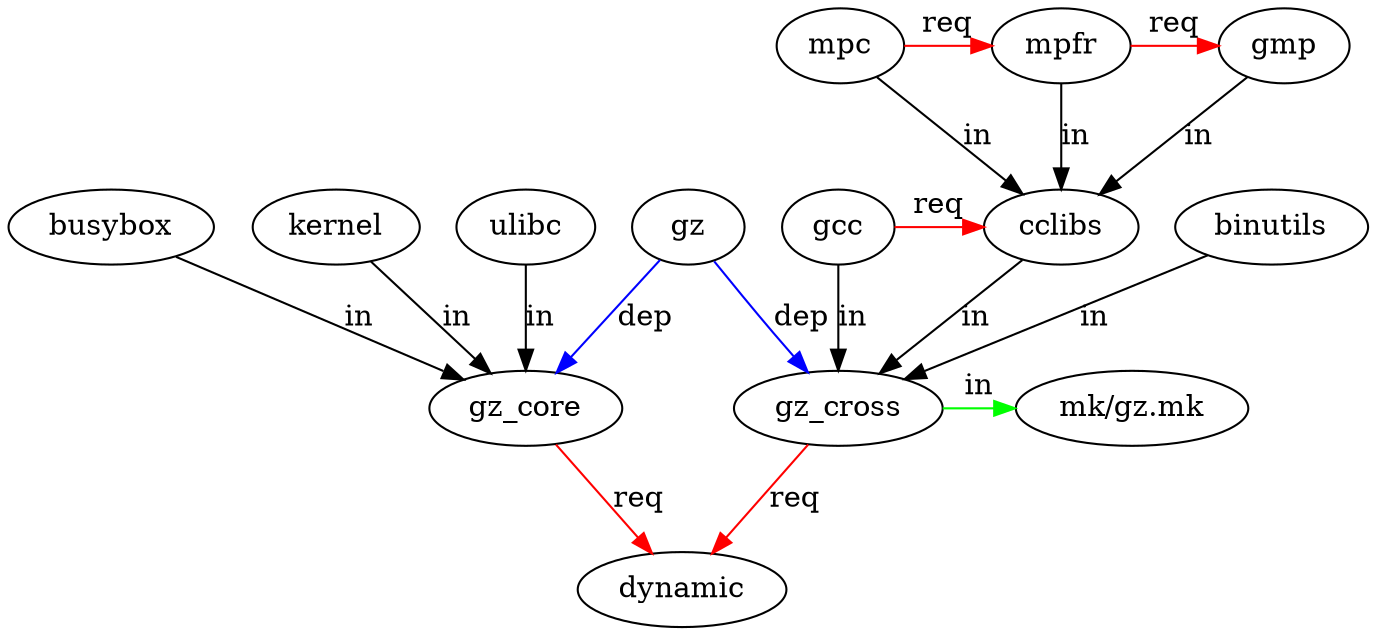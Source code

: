 digraph {
	#rankdir=LR;
	gz -> gz_cross [label=dep,color=blue];
	gz -> gz_core [label=dep,color=blue];
	gmp -> cclibs -> gz_cross [label=in];
	mpc -> cclibs [label=in];
	mpfr -> cclibs [label=in];
	binutils -> gz_cross [label=in];
	gcc -> gz_cross [label=in];
		kernel -> gz_core [label=in];
		ulibc -> gz_core [label=in];
		busybox -> gz_core [label=in];
	gz_cross -> dynamic [label=req,color=red];
	gz_core -> dynamic [label=req,color=red];
	{ rank=same; gz_cross; gz_core; }
	
	{rank=same; gz_cross -> "mk/gz.mk" [label=in,color=green];}
	
	{rank=same; mpc -> mpfr -> gmp [label=req,color=red];}
	{rank=same; gcc -> cclibs [label=req,color=red];
	#gcc -> binutils [label=req,color=red]; 
	}  
}
